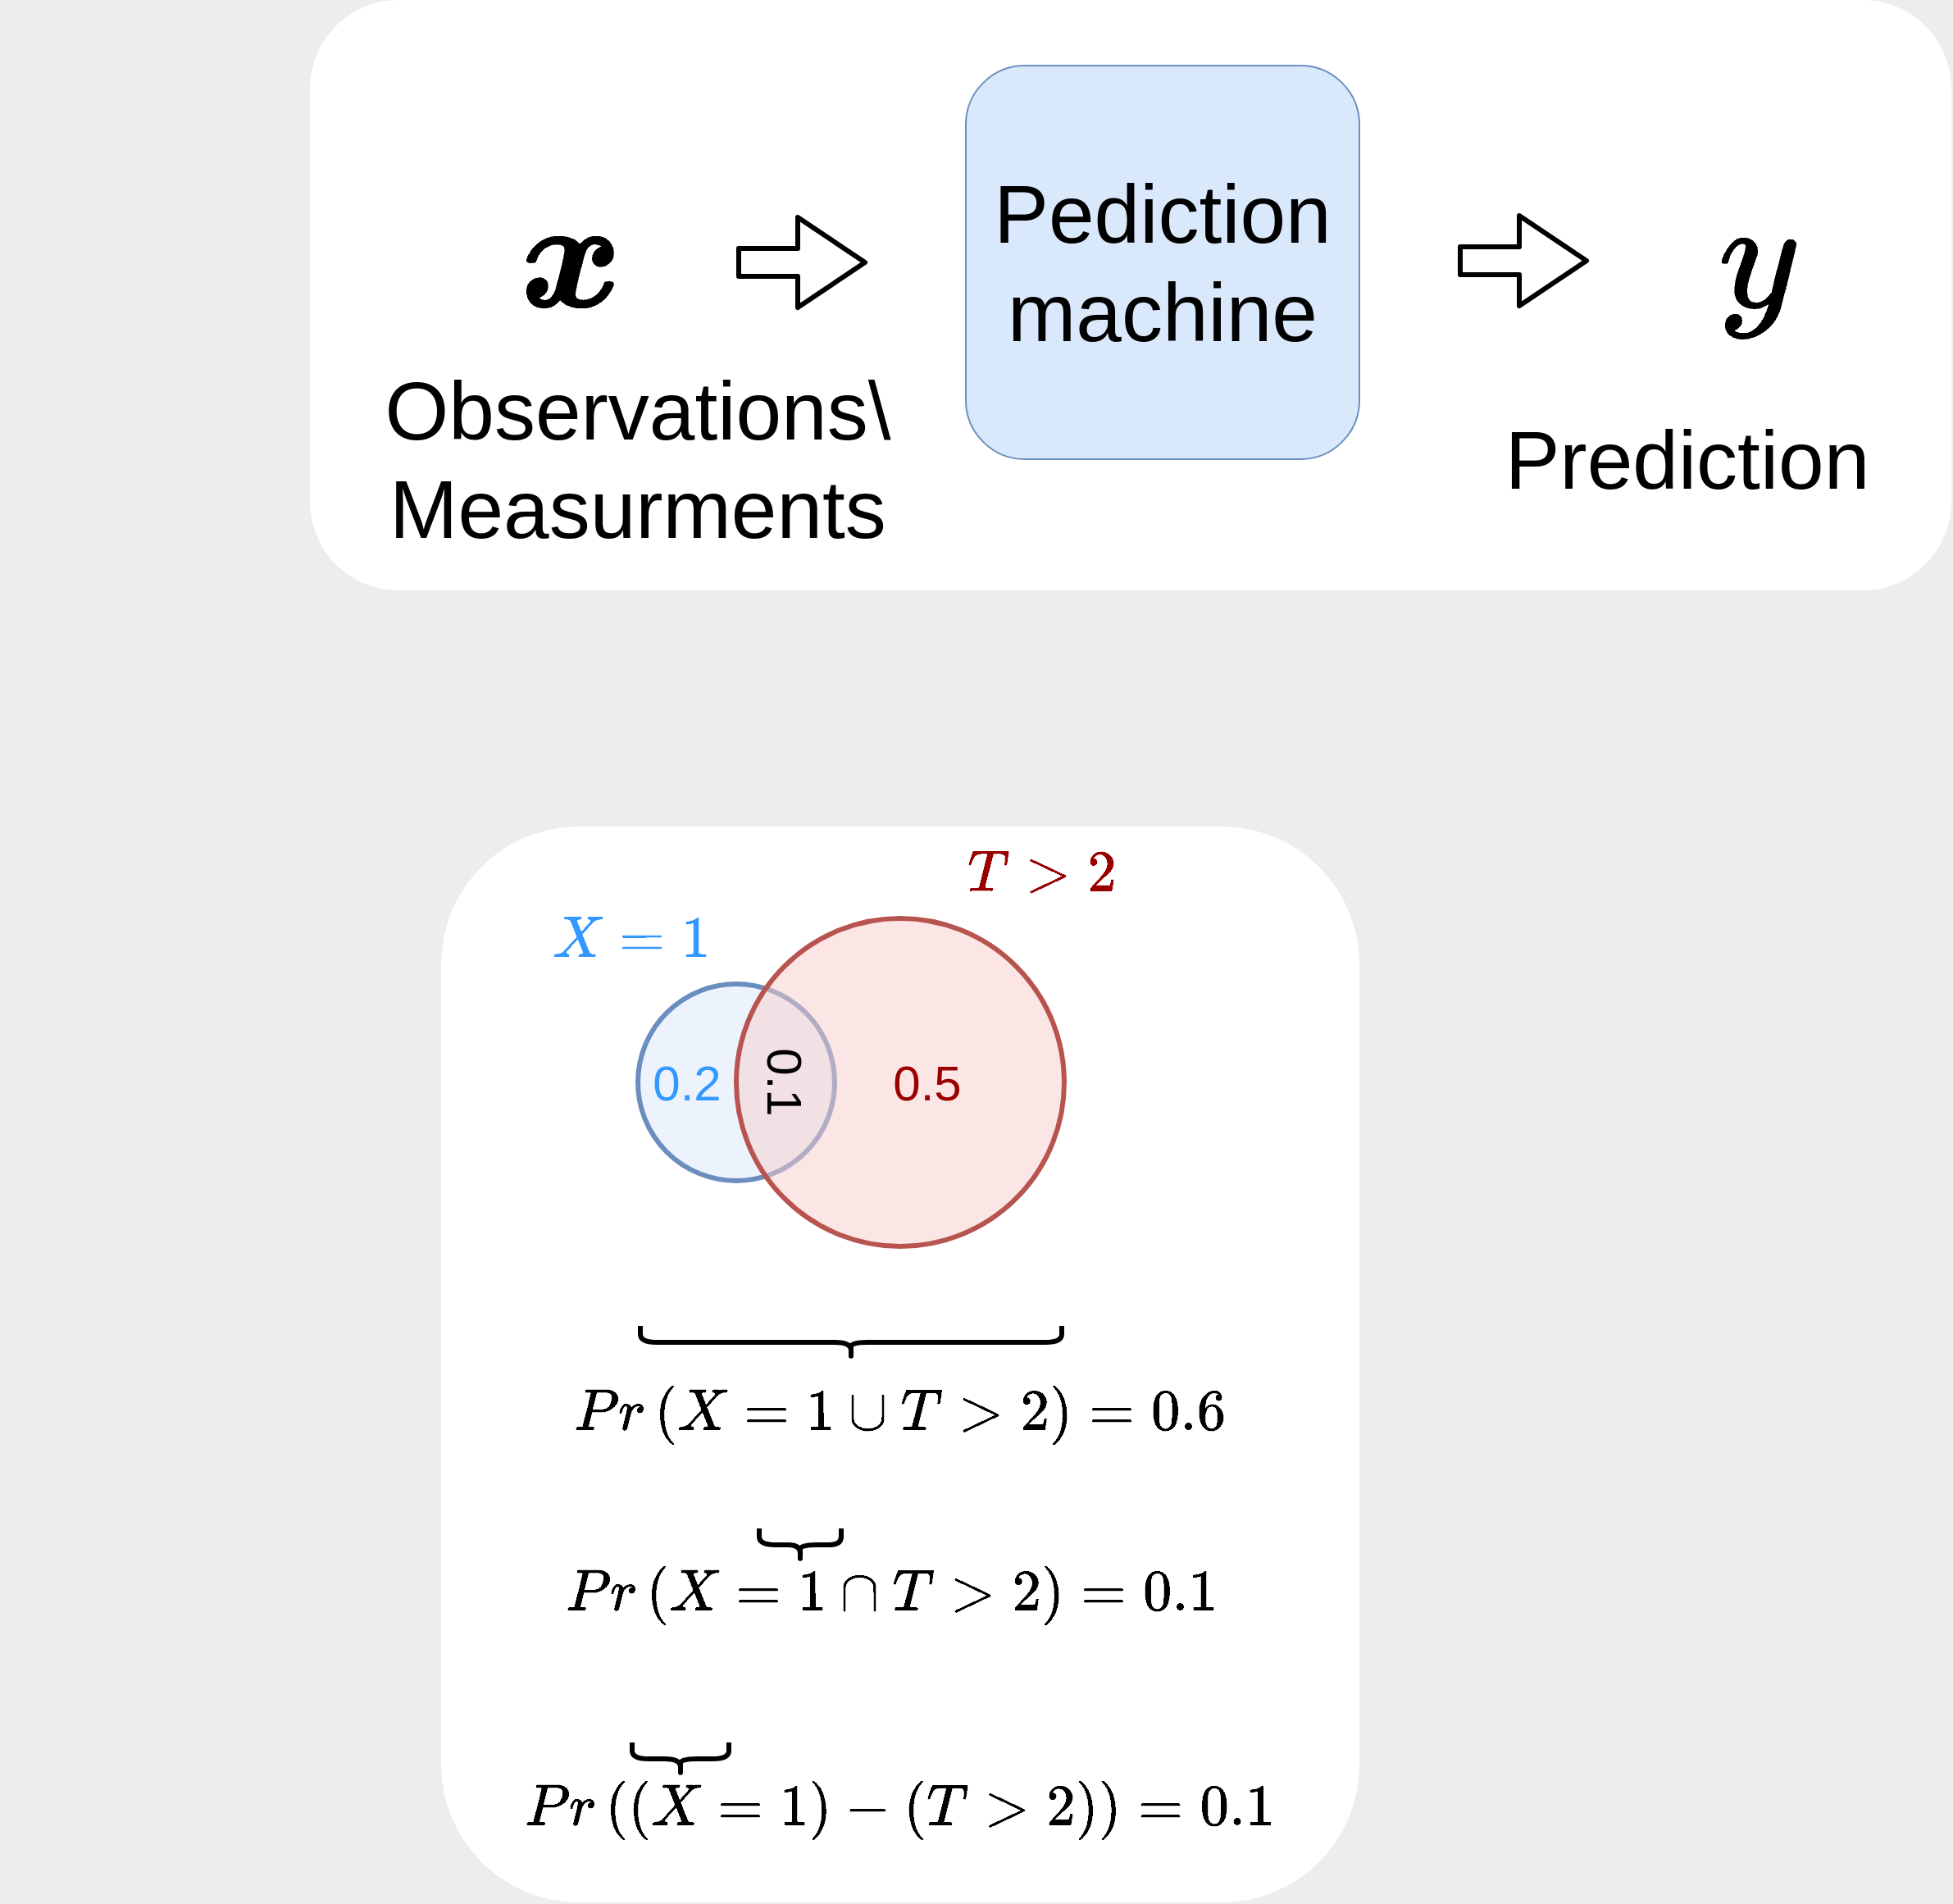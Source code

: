 <mxfile version="10.7.5" type="device"><diagram id="KDf6QlL8GSfJfTq3W9zA" name="Tutorial01"><mxGraphModel dx="2174" dy="827" grid="1" gridSize="10" guides="1" tooltips="1" connect="0" arrows="0" fold="1" page="1" pageScale="1" pageWidth="850" pageHeight="1100" background="#EDEDED" math="1" shadow="0"><root><mxCell id="0"/><mxCell id="1" parent="0"/><mxCell id="IeUmQVkrAkGYKih9qnRI-6" value="" style="rounded=1;whiteSpace=wrap;html=1;fontSize=25;strokeColor=none;" parent="1" vertex="1"><mxGeometry x="80" y="504" width="560" height="656" as="geometry"/></mxCell><mxCell id="9PikaU2FC4_Z0MoXUVcv-9" value="" style="rounded=1;whiteSpace=wrap;html=1;fontSize=25;strokeColor=none;" parent="1" vertex="1"><mxGeometry width="1001" height="360" as="geometry"/></mxCell><mxCell id="9PikaU2FC4_Z0MoXUVcv-1" value="$$\boldsymbol{x}$$" style="text;html=1;strokeColor=none;fillColor=none;align=center;verticalAlign=middle;whiteSpace=wrap;rounded=0;fontSize=80;" parent="1" vertex="1"><mxGeometry x="120" y="120" width="80" height="80" as="geometry"/></mxCell><mxCell id="9PikaU2FC4_Z0MoXUVcv-2" value="" style="shape=flexArrow;endArrow=classic;html=1;fontSize=40;strokeWidth=3;width=15;endSize=12.667;endWidth=35;" parent="1" edge="1"><mxGeometry width="50" height="50" relative="1" as="geometry"><mxPoint x="260" y="160" as="sourcePoint"/><mxPoint x="340" y="160" as="targetPoint"/></mxGeometry></mxCell><mxCell id="9PikaU2FC4_Z0MoXUVcv-3" value="Pediction machine" style="rounded=1;whiteSpace=wrap;html=1;fontSize=50;fillColor=#dae8fc;strokeColor=#6c8ebf;" parent="1" vertex="1"><mxGeometry x="400" y="40" width="240" height="240" as="geometry"/></mxCell><mxCell id="9PikaU2FC4_Z0MoXUVcv-4" value="Observations\&lt;br style=&quot;font-size: 50px&quot;&gt;Measurments&lt;br style=&quot;font-size: 50px&quot;&gt;" style="text;html=1;strokeColor=none;fillColor=none;align=center;verticalAlign=middle;whiteSpace=wrap;rounded=0;fontSize=50;" parent="1" vertex="1"><mxGeometry x="40" y="220" width="320" height="120" as="geometry"/></mxCell><mxCell id="9PikaU2FC4_Z0MoXUVcv-5" value="$$y$$" style="text;html=1;strokeColor=none;fillColor=none;align=center;verticalAlign=middle;whiteSpace=wrap;rounded=0;fontSize=80;" parent="1" vertex="1"><mxGeometry x="840" y="120" width="85" height="80" as="geometry"/></mxCell><mxCell id="9PikaU2FC4_Z0MoXUVcv-6" value="Prediction&lt;br style=&quot;font-size: 50px;&quot;&gt;" style="text;html=1;strokeColor=none;fillColor=none;align=center;verticalAlign=middle;whiteSpace=wrap;rounded=0;fontSize=50;" parent="1" vertex="1"><mxGeometry x="720" y="220" width="240" height="120" as="geometry"/></mxCell><mxCell id="IeUmQVkrAkGYKih9qnRI-2" value="" style="shape=flexArrow;endArrow=classic;html=1;fontSize=40;strokeWidth=3;width=15;endSize=12.667;endWidth=35;" parent="1" edge="1"><mxGeometry width="50" height="50" relative="1" as="geometry"><mxPoint x="700" y="159" as="sourcePoint"/><mxPoint x="780" y="159" as="targetPoint"/></mxGeometry></mxCell><mxCell id="IeUmQVkrAkGYKih9qnRI-3" value="" style="ellipse;whiteSpace=wrap;html=1;aspect=fixed;labelBackgroundColor=#ffffff;fontSize=50;fillColor=#dae8fc;strokeColor=#6c8ebf;strokeWidth=3;fillOpacity=50;" parent="1" vertex="1"><mxGeometry x="200" y="600" width="120" height="120" as="geometry"/></mxCell><mxCell id="IeUmQVkrAkGYKih9qnRI-4" value="" style="ellipse;whiteSpace=wrap;html=1;aspect=fixed;labelBackgroundColor=#ffffff;fontSize=50;fillColor=#f8cecc;strokeColor=#b85450;strokeWidth=3;fillOpacity=50;" parent="1" vertex="1"><mxGeometry x="260" y="560" width="200" height="200" as="geometry"/></mxCell><mxCell id="IeUmQVkrAkGYKih9qnRI-5" value="$$X=1$$" style="text;html=1;strokeColor=none;fillColor=none;align=center;verticalAlign=middle;whiteSpace=wrap;rounded=0;labelBackgroundColor=none;fontSize=30;fontColor=#3399FF;" parent="1" vertex="1"><mxGeometry x="135.5" y="550" width="120" height="45" as="geometry"/></mxCell><mxCell id="IeUmQVkrAkGYKih9qnRI-7" value="$$T&amp;gt;2$$" style="text;html=1;strokeColor=none;fillColor=none;align=center;verticalAlign=middle;whiteSpace=wrap;rounded=0;labelBackgroundColor=none;fontSize=30;fontColor=#990000;" parent="1" vertex="1"><mxGeometry x="390.5" y="510" width="110" height="45" as="geometry"/></mxCell><mxCell id="IeUmQVkrAkGYKih9qnRI-8" value="&lt;font color=&quot;#000000&quot; style=&quot;font-size: 30px&quot;&gt;$$Pr\left(\left(X=1\right)-\left(T&amp;gt;2\right)\right)=0.1$$&lt;/font&gt;" style="text;html=1;strokeColor=none;fillColor=none;align=center;verticalAlign=middle;whiteSpace=wrap;rounded=0;labelBackgroundColor=none;fontSize=30;fontColor=#990000;" parent="1" vertex="1"><mxGeometry x="130" y="1072.5" width="459" height="60" as="geometry"/></mxCell><mxCell id="IeUmQVkrAkGYKih9qnRI-9" value="" style="shape=curlyBracket;whiteSpace=wrap;html=1;rounded=1;labelBackgroundColor=none;strokeWidth=3;fontSize=30;fontColor=#990000;rotation=-90;" parent="1" vertex="1"><mxGeometry x="320" y="690" width="20" height="257" as="geometry"/></mxCell><mxCell id="IeUmQVkrAkGYKih9qnRI-10" value="&lt;font color=&quot;#000000&quot; style=&quot;font-size: 30px&quot;&gt;$$Pr\left(X=1 \cup T&amp;gt;2\right)=0.6$$&lt;/font&gt;" style="text;html=1;strokeColor=none;fillColor=none;align=center;verticalAlign=middle;whiteSpace=wrap;rounded=0;labelBackgroundColor=none;fontSize=30;fontColor=#990000;" parent="1" vertex="1"><mxGeometry x="160" y="832" width="400" height="60" as="geometry"/></mxCell><mxCell id="IeUmQVkrAkGYKih9qnRI-11" value="" style="shape=curlyBracket;whiteSpace=wrap;html=1;rounded=1;labelBackgroundColor=none;strokeWidth=3;fontSize=30;fontColor=#990000;rotation=-90;" parent="1" vertex="1"><mxGeometry x="289" y="917" width="20" height="50" as="geometry"/></mxCell><mxCell id="IeUmQVkrAkGYKih9qnRI-12" value="&lt;font color=&quot;#000000&quot; style=&quot;font-size: 30px&quot;&gt;$$Pr\left(X=1 \cap T&amp;gt;2\right)=0.1$$&lt;/font&gt;" style="text;html=1;strokeColor=none;fillColor=none;align=center;verticalAlign=middle;whiteSpace=wrap;rounded=0;labelBackgroundColor=none;fontSize=30;fontColor=#990000;" parent="1" vertex="1"><mxGeometry x="150" y="942" width="410" height="60" as="geometry"/></mxCell><mxCell id="IeUmQVkrAkGYKih9qnRI-14" value="" style="shape=curlyBracket;whiteSpace=wrap;html=1;rounded=1;labelBackgroundColor=none;strokeWidth=3;fontSize=30;fontColor=#990000;rotation=-90;" parent="1" vertex="1"><mxGeometry x="216" y="1043" width="20" height="59" as="geometry"/></mxCell><mxCell id="IeUmQVkrAkGYKih9qnRI-15" value="0.2" style="text;html=1;strokeColor=none;fillColor=none;align=center;verticalAlign=middle;whiteSpace=wrap;rounded=0;labelBackgroundColor=none;fontSize=30;fontColor=#3399FF;" parent="1" vertex="1"><mxGeometry x="200" y="642.5" width="60" height="35" as="geometry"/></mxCell><mxCell id="IeUmQVkrAkGYKih9qnRI-17" value="0.5" style="text;html=1;strokeColor=none;fillColor=none;align=center;verticalAlign=middle;whiteSpace=wrap;rounded=0;labelBackgroundColor=none;fontSize=30;fontColor=#990000;" parent="1" vertex="1"><mxGeometry x="338.5" y="637.5" width="75" height="45" as="geometry"/></mxCell><mxCell id="IeUmQVkrAkGYKih9qnRI-20" value="&lt;font color=&quot;#000000&quot; style=&quot;font-size: 30px&quot;&gt;0.1&lt;/font&gt;" style="text;html=1;strokeColor=none;fillColor=none;align=center;verticalAlign=middle;whiteSpace=wrap;rounded=0;labelBackgroundColor=none;fontSize=30;fontColor=#990000;rotation=90;" parent="1" vertex="1"><mxGeometry x="240" y="630" width="100" height="60" as="geometry"/></mxCell></root></mxGraphModel></diagram></mxfile>